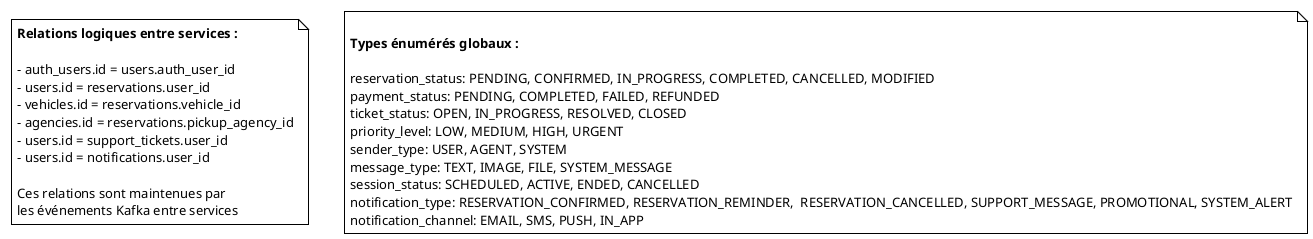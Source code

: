@startuml Entités-Relations séparées par Microservices
!theme plain

' Relations logiques inter-services (pas de FK physiques)
note as logical_relations
  **Relations logiques entre services :**

  - auth_users.id = users.auth_user_id
  - users.id = reservations.user_id
  - vehicles.id = reservations.vehicle_id
  - agencies.id = reservations.pickup_agency_id
  - users.id = support_tickets.user_id
  - users.id = notifications.user_id

  Ces relations sont maintenues par
  les événements Kafka entre services
end note

' Types énumérés définis au niveau global
note as global_enums

  **Types énumérés globaux :**

  reservation_status: PENDING, CONFIRMED, IN_PROGRESS, COMPLETED, CANCELLED, MODIFIED
  payment_status: PENDING, COMPLETED, FAILED, REFUNDED
  ticket_status: OPEN, IN_PROGRESS, RESOLVED, CLOSED
  priority_level: LOW, MEDIUM, HIGH, URGENT
  sender_type: USER, AGENT, SYSTEM
  message_type: TEXT, IMAGE, FILE, SYSTEM_MESSAGE
  session_status: SCHEDULED, ACTIVE, ENDED, CANCELLED
  notification_type: RESERVATION_CONFIRMED, RESERVATION_REMINDER,  RESERVATION_CANCELLED, SUPPORT_MESSAGE, PROMOTIONAL, SYSTEM_ALERT
  notification_channel: EMAIL, SMS, PUSH, IN_APP
end note


@enduml